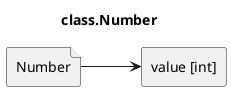 @startuml
left to right direction
title class.Number

file Number
rectangle "value [int]" as value

Number-->value
@enduml
